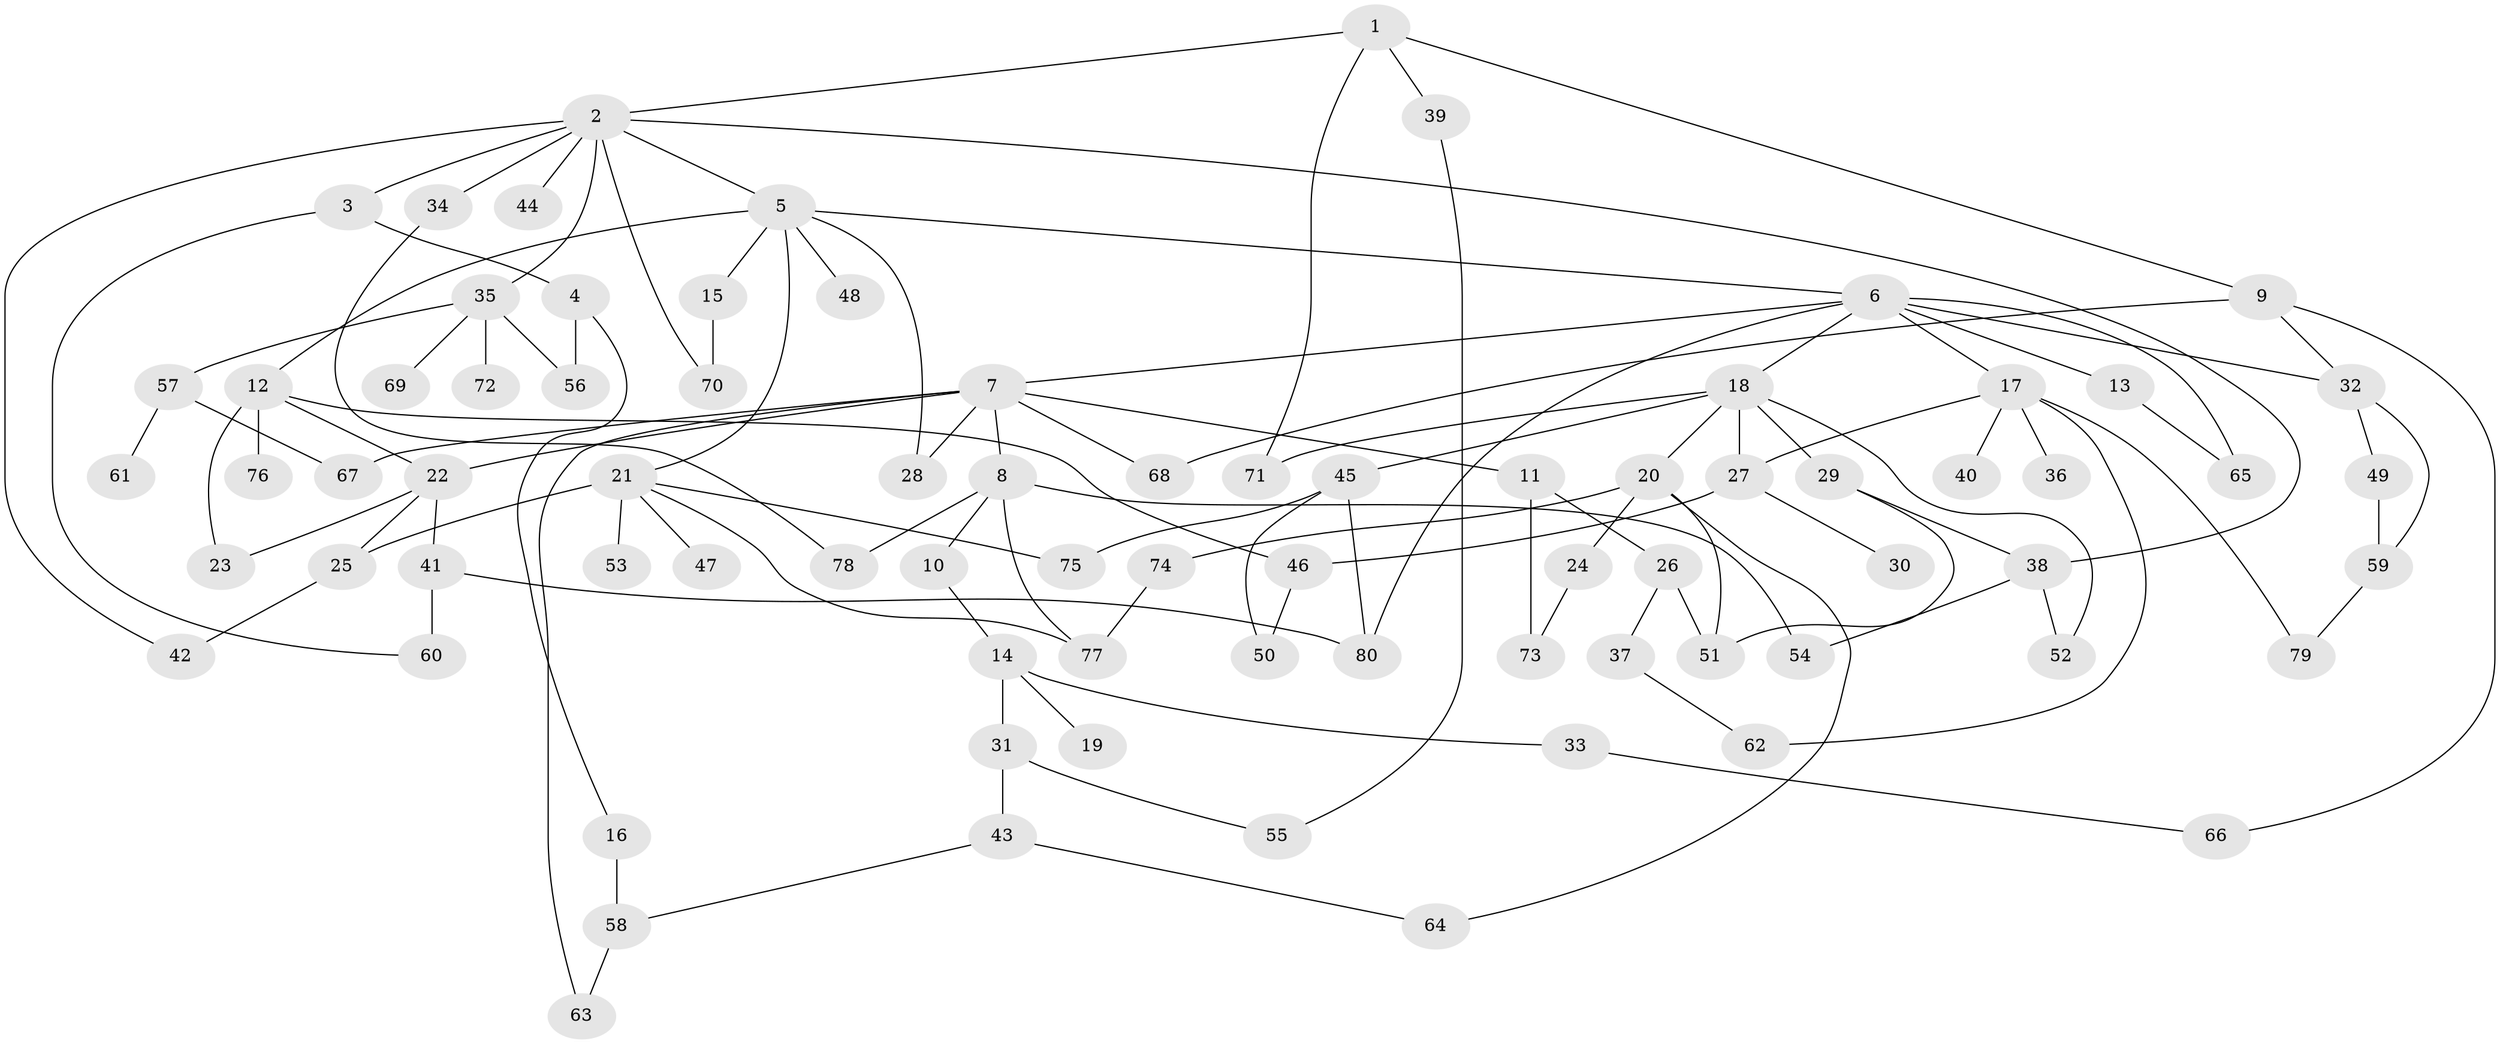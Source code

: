 // Generated by graph-tools (version 1.1) at 2025/25/03/09/25 03:25:32]
// undirected, 80 vertices, 115 edges
graph export_dot {
graph [start="1"]
  node [color=gray90,style=filled];
  1;
  2;
  3;
  4;
  5;
  6;
  7;
  8;
  9;
  10;
  11;
  12;
  13;
  14;
  15;
  16;
  17;
  18;
  19;
  20;
  21;
  22;
  23;
  24;
  25;
  26;
  27;
  28;
  29;
  30;
  31;
  32;
  33;
  34;
  35;
  36;
  37;
  38;
  39;
  40;
  41;
  42;
  43;
  44;
  45;
  46;
  47;
  48;
  49;
  50;
  51;
  52;
  53;
  54;
  55;
  56;
  57;
  58;
  59;
  60;
  61;
  62;
  63;
  64;
  65;
  66;
  67;
  68;
  69;
  70;
  71;
  72;
  73;
  74;
  75;
  76;
  77;
  78;
  79;
  80;
  1 -- 2;
  1 -- 9;
  1 -- 39;
  1 -- 71;
  2 -- 3;
  2 -- 5;
  2 -- 34;
  2 -- 35;
  2 -- 38;
  2 -- 42;
  2 -- 44;
  2 -- 70;
  3 -- 4;
  3 -- 60;
  4 -- 16;
  4 -- 56;
  5 -- 6;
  5 -- 12;
  5 -- 15;
  5 -- 21;
  5 -- 28;
  5 -- 48;
  6 -- 7;
  6 -- 13;
  6 -- 17;
  6 -- 18;
  6 -- 65;
  6 -- 32;
  6 -- 80;
  7 -- 8;
  7 -- 11;
  7 -- 22;
  7 -- 63;
  7 -- 68;
  7 -- 28;
  7 -- 67;
  8 -- 10;
  8 -- 78;
  8 -- 77;
  8 -- 54;
  9 -- 32;
  9 -- 66;
  9 -- 68;
  10 -- 14;
  11 -- 26;
  11 -- 73;
  12 -- 76;
  12 -- 23;
  12 -- 22;
  12 -- 46;
  13 -- 65;
  14 -- 19;
  14 -- 31;
  14 -- 33;
  15 -- 70;
  16 -- 58;
  17 -- 36;
  17 -- 40;
  17 -- 79;
  17 -- 27;
  17 -- 62;
  18 -- 20;
  18 -- 27;
  18 -- 29;
  18 -- 45;
  18 -- 52;
  18 -- 71;
  20 -- 24;
  20 -- 64;
  20 -- 74;
  20 -- 51;
  21 -- 47;
  21 -- 53;
  21 -- 75;
  21 -- 77;
  21 -- 25;
  22 -- 23;
  22 -- 25;
  22 -- 41;
  24 -- 73;
  25 -- 42;
  26 -- 37;
  26 -- 51;
  27 -- 30;
  27 -- 46;
  29 -- 51;
  29 -- 38;
  31 -- 43;
  31 -- 55;
  32 -- 49;
  32 -- 59;
  33 -- 66;
  34 -- 78;
  35 -- 57;
  35 -- 69;
  35 -- 72;
  35 -- 56;
  37 -- 62;
  38 -- 54;
  38 -- 52;
  39 -- 55;
  41 -- 60;
  41 -- 80;
  43 -- 58;
  43 -- 64;
  45 -- 50;
  45 -- 80;
  45 -- 75;
  46 -- 50;
  49 -- 59;
  57 -- 61;
  57 -- 67;
  58 -- 63;
  59 -- 79;
  74 -- 77;
}
